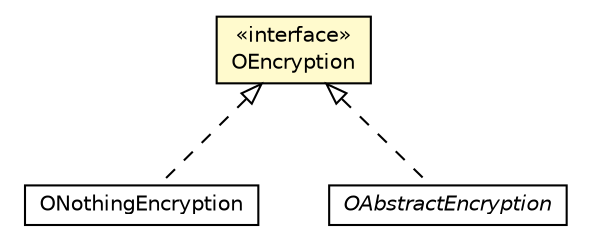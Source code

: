 #!/usr/local/bin/dot
#
# Class diagram 
# Generated by UMLGraph version R5_6-24-gf6e263 (http://www.umlgraph.org/)
#

digraph G {
	edge [fontname="Helvetica",fontsize=10,labelfontname="Helvetica",labelfontsize=10];
	node [fontname="Helvetica",fontsize=10,shape=plaintext];
	nodesep=0.25;
	ranksep=0.5;
	// com.orientechnologies.orient.core.encryption.impl.ONothingEncryption
	c1687899 [label=<<table title="com.orientechnologies.orient.core.encryption.impl.ONothingEncryption" border="0" cellborder="1" cellspacing="0" cellpadding="2" port="p" href="./impl/ONothingEncryption.html">
		<tr><td><table border="0" cellspacing="0" cellpadding="1">
<tr><td align="center" balign="center"> ONothingEncryption </td></tr>
		</table></td></tr>
		</table>>, URL="./impl/ONothingEncryption.html", fontname="Helvetica", fontcolor="black", fontsize=10.0];
	// com.orientechnologies.orient.core.encryption.impl.OAbstractEncryption
	c1687901 [label=<<table title="com.orientechnologies.orient.core.encryption.impl.OAbstractEncryption" border="0" cellborder="1" cellspacing="0" cellpadding="2" port="p" href="./impl/OAbstractEncryption.html">
		<tr><td><table border="0" cellspacing="0" cellpadding="1">
<tr><td align="center" balign="center"><font face="Helvetica-Oblique"> OAbstractEncryption </font></td></tr>
		</table></td></tr>
		</table>>, URL="./impl/OAbstractEncryption.html", fontname="Helvetica", fontcolor="black", fontsize=10.0];
	// com.orientechnologies.orient.core.encryption.OEncryption
	c1687902 [label=<<table title="com.orientechnologies.orient.core.encryption.OEncryption" border="0" cellborder="1" cellspacing="0" cellpadding="2" port="p" bgcolor="lemonChiffon" href="./OEncryption.html">
		<tr><td><table border="0" cellspacing="0" cellpadding="1">
<tr><td align="center" balign="center"> &#171;interface&#187; </td></tr>
<tr><td align="center" balign="center"> OEncryption </td></tr>
		</table></td></tr>
		</table>>, URL="./OEncryption.html", fontname="Helvetica", fontcolor="black", fontsize=10.0];
	//com.orientechnologies.orient.core.encryption.impl.ONothingEncryption implements com.orientechnologies.orient.core.encryption.OEncryption
	c1687902:p -> c1687899:p [dir=back,arrowtail=empty,style=dashed];
	//com.orientechnologies.orient.core.encryption.impl.OAbstractEncryption implements com.orientechnologies.orient.core.encryption.OEncryption
	c1687902:p -> c1687901:p [dir=back,arrowtail=empty,style=dashed];
}

